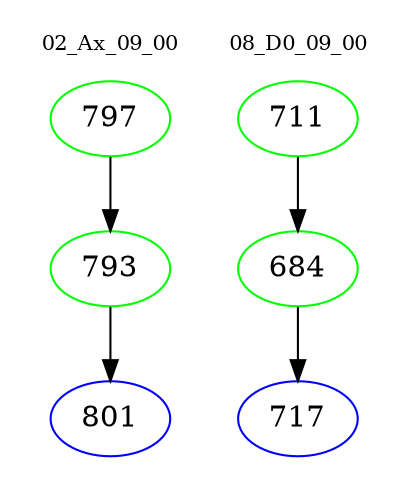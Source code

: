 digraph{
subgraph cluster_0 {
color = white
label = "02_Ax_09_00";
fontsize=10;
T0_797 [label="797", color="green"]
T0_797 -> T0_793 [color="black"]
T0_793 [label="793", color="green"]
T0_793 -> T0_801 [color="black"]
T0_801 [label="801", color="blue"]
}
subgraph cluster_1 {
color = white
label = "08_D0_09_00";
fontsize=10;
T1_711 [label="711", color="green"]
T1_711 -> T1_684 [color="black"]
T1_684 [label="684", color="green"]
T1_684 -> T1_717 [color="black"]
T1_717 [label="717", color="blue"]
}
}

